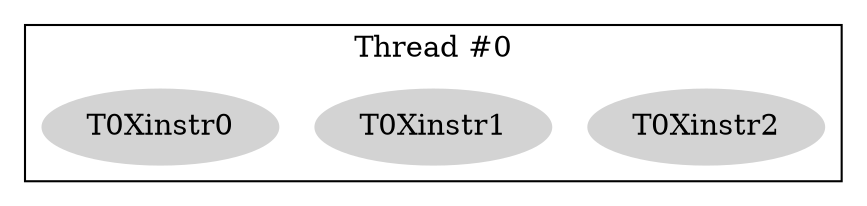 digraph{subgraph cluster_0{color=black;node[style="filled",color=lightgray];label="Thread #0";T0Xinstr2;T0Xinstr1;T0Xinstr0;}}